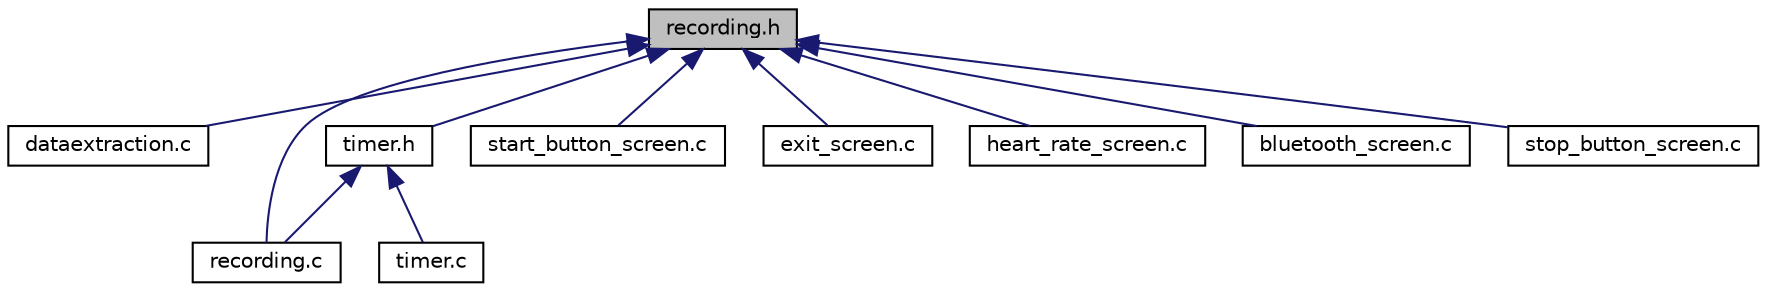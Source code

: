 digraph "recording.h"
{
  edge [fontname="Helvetica",fontsize="10",labelfontname="Helvetica",labelfontsize="10"];
  node [fontname="Helvetica",fontsize="10",shape=record];
  Node3 [label="recording.h",height=0.2,width=0.4,color="black", fillcolor="grey75", style="filled", fontcolor="black"];
  Node3 -> Node4 [dir="back",color="midnightblue",fontsize="10",style="solid"];
  Node4 [label="dataextraction.c",height=0.2,width=0.4,color="black", fillcolor="white", style="filled",URL="$dataextraction_8c.html"];
  Node3 -> Node5 [dir="back",color="midnightblue",fontsize="10",style="solid"];
  Node5 [label="timer.h",height=0.2,width=0.4,color="black", fillcolor="white", style="filled",URL="$timer_8h.html"];
  Node5 -> Node6 [dir="back",color="midnightblue",fontsize="10",style="solid"];
  Node6 [label="recording.c",height=0.2,width=0.4,color="black", fillcolor="white", style="filled",URL="$recording_8c.html"];
  Node5 -> Node7 [dir="back",color="midnightblue",fontsize="10",style="solid"];
  Node7 [label="timer.c",height=0.2,width=0.4,color="black", fillcolor="white", style="filled",URL="$timer_8c.html"];
  Node3 -> Node6 [dir="back",color="midnightblue",fontsize="10",style="solid"];
  Node3 -> Node8 [dir="back",color="midnightblue",fontsize="10",style="solid"];
  Node8 [label="start_button_screen.c",height=0.2,width=0.4,color="black", fillcolor="white", style="filled",URL="$start__button__screen_8c.html"];
  Node3 -> Node9 [dir="back",color="midnightblue",fontsize="10",style="solid"];
  Node9 [label="exit_screen.c",height=0.2,width=0.4,color="black", fillcolor="white", style="filled",URL="$exit__screen_8c.html"];
  Node3 -> Node10 [dir="back",color="midnightblue",fontsize="10",style="solid"];
  Node10 [label="heart_rate_screen.c",height=0.2,width=0.4,color="black", fillcolor="white", style="filled",URL="$heart__rate__screen_8c.html"];
  Node3 -> Node11 [dir="back",color="midnightblue",fontsize="10",style="solid"];
  Node11 [label="bluetooth_screen.c",height=0.2,width=0.4,color="black", fillcolor="white", style="filled",URL="$bluetooth__screen_8c.html"];
  Node3 -> Node12 [dir="back",color="midnightblue",fontsize="10",style="solid"];
  Node12 [label="stop_button_screen.c",height=0.2,width=0.4,color="black", fillcolor="white", style="filled",URL="$stop__button__screen_8c.html"];
}
